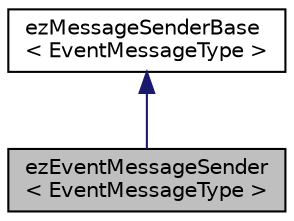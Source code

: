 digraph "ezEventMessageSender&lt; EventMessageType &gt;"
{
 // LATEX_PDF_SIZE
  edge [fontname="Helvetica",fontsize="10",labelfontname="Helvetica",labelfontsize="10"];
  node [fontname="Helvetica",fontsize="10",shape=record];
  Node1 [label="ezEventMessageSender\l\< EventMessageType \>",height=0.2,width=0.4,color="black", fillcolor="grey75", style="filled", fontcolor="black",tooltip="A message sender that sends all messages to the next component derived from ezEventMessageHandlerComp..."];
  Node2 -> Node1 [dir="back",color="midnightblue",fontsize="10",style="solid",fontname="Helvetica"];
  Node2 [label="ezMessageSenderBase\l\< EventMessageType \>",height=0.2,width=0.4,color="black", fillcolor="white", style="filled",URL="$d7/db0/structez_message_sender_base.htm",tooltip=" "];
}
